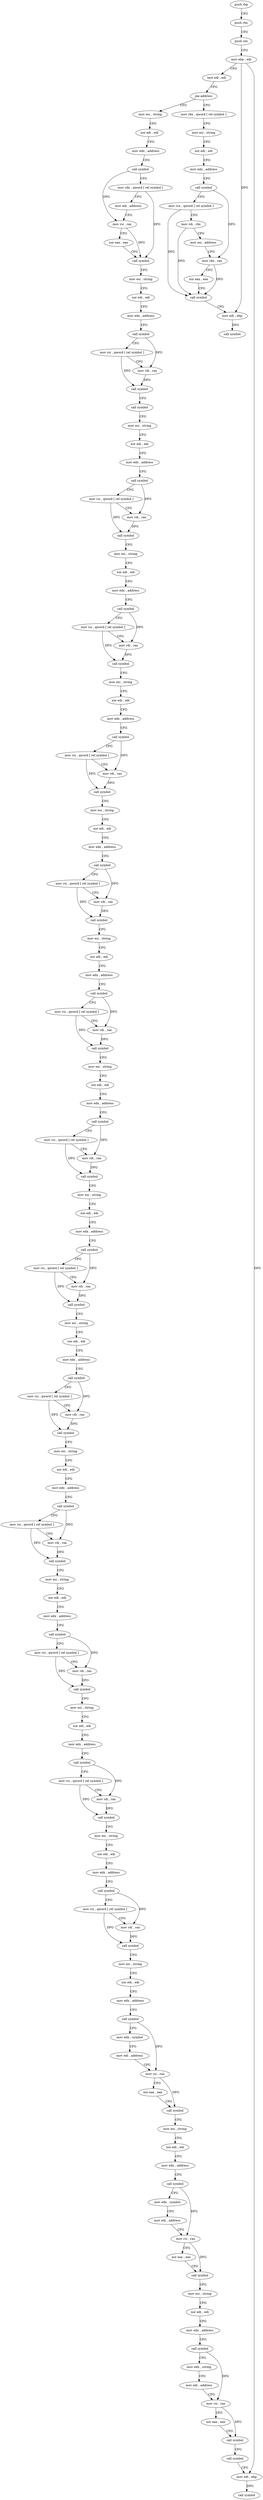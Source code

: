 digraph "func" {
"4203264" [label = "push rbp" ]
"4203265" [label = "push rbx" ]
"4203266" [label = "push rax" ]
"4203267" [label = "mov ebp , edi" ]
"4203269" [label = "test edi , edi" ]
"4203271" [label = "jne address" ]
"4203860" [label = "mov rbx , qword [ rel symbol ]" ]
"4203277" [label = "mov esi , string" ]
"4203867" [label = "mov esi , string" ]
"4203872" [label = "xor edi , edi" ]
"4203874" [label = "mov edx , address" ]
"4203879" [label = "call symbol" ]
"4203884" [label = "mov rcx , qword [ rel symbol ]" ]
"4203891" [label = "mov rdi , rbx" ]
"4203894" [label = "mov esi , address" ]
"4203899" [label = "mov rdx , rax" ]
"4203902" [label = "xor eax , eax" ]
"4203904" [label = "call symbol" ]
"4203909" [label = "mov edi , ebp" ]
"4203911" [label = "call symbol" ]
"4203282" [label = "xor edi , edi" ]
"4203284" [label = "mov edx , address" ]
"4203289" [label = "call symbol" ]
"4203294" [label = "mov rdx , qword [ rel symbol ]" ]
"4203301" [label = "mov edi , address" ]
"4203306" [label = "mov rsi , rax" ]
"4203309" [label = "xor eax , eax" ]
"4203311" [label = "call symbol" ]
"4203316" [label = "mov esi , string" ]
"4203321" [label = "xor edi , edi" ]
"4203323" [label = "mov edx , address" ]
"4203328" [label = "call symbol" ]
"4203333" [label = "mov rsi , qword [ rel symbol ]" ]
"4203340" [label = "mov rdi , rax" ]
"4203343" [label = "call symbol" ]
"4203348" [label = "call symbol" ]
"4203353" [label = "mov esi , string" ]
"4203358" [label = "xor edi , edi" ]
"4203360" [label = "mov edx , address" ]
"4203365" [label = "call symbol" ]
"4203370" [label = "mov rsi , qword [ rel symbol ]" ]
"4203377" [label = "mov rdi , rax" ]
"4203380" [label = "call symbol" ]
"4203385" [label = "mov esi , string" ]
"4203390" [label = "xor edi , edi" ]
"4203392" [label = "mov edx , address" ]
"4203397" [label = "call symbol" ]
"4203402" [label = "mov rsi , qword [ rel symbol ]" ]
"4203409" [label = "mov rdi , rax" ]
"4203412" [label = "call symbol" ]
"4203417" [label = "mov esi , string" ]
"4203422" [label = "xor edi , edi" ]
"4203424" [label = "mov edx , address" ]
"4203429" [label = "call symbol" ]
"4203434" [label = "mov rsi , qword [ rel symbol ]" ]
"4203441" [label = "mov rdi , rax" ]
"4203444" [label = "call symbol" ]
"4203449" [label = "mov esi , string" ]
"4203454" [label = "xor edi , edi" ]
"4203456" [label = "mov edx , address" ]
"4203461" [label = "call symbol" ]
"4203466" [label = "mov rsi , qword [ rel symbol ]" ]
"4203473" [label = "mov rdi , rax" ]
"4203476" [label = "call symbol" ]
"4203481" [label = "mov esi , string" ]
"4203486" [label = "xor edi , edi" ]
"4203488" [label = "mov edx , address" ]
"4203493" [label = "call symbol" ]
"4203498" [label = "mov rsi , qword [ rel symbol ]" ]
"4203505" [label = "mov rdi , rax" ]
"4203508" [label = "call symbol" ]
"4203513" [label = "mov esi , string" ]
"4203518" [label = "xor edi , edi" ]
"4203520" [label = "mov edx , address" ]
"4203525" [label = "call symbol" ]
"4203530" [label = "mov rsi , qword [ rel symbol ]" ]
"4203537" [label = "mov rdi , rax" ]
"4203540" [label = "call symbol" ]
"4203545" [label = "mov esi , string" ]
"4203550" [label = "xor edi , edi" ]
"4203552" [label = "mov edx , address" ]
"4203557" [label = "call symbol" ]
"4203562" [label = "mov rsi , qword [ rel symbol ]" ]
"4203569" [label = "mov rdi , rax" ]
"4203572" [label = "call symbol" ]
"4203577" [label = "mov esi , string" ]
"4203582" [label = "xor edi , edi" ]
"4203584" [label = "mov edx , address" ]
"4203589" [label = "call symbol" ]
"4203594" [label = "mov rsi , qword [ rel symbol ]" ]
"4203601" [label = "mov rdi , rax" ]
"4203604" [label = "call symbol" ]
"4203609" [label = "mov esi , string" ]
"4203614" [label = "xor edi , edi" ]
"4203616" [label = "mov edx , address" ]
"4203621" [label = "call symbol" ]
"4203626" [label = "mov rsi , qword [ rel symbol ]" ]
"4203633" [label = "mov rdi , rax" ]
"4203636" [label = "call symbol" ]
"4203641" [label = "mov esi , string" ]
"4203646" [label = "xor edi , edi" ]
"4203648" [label = "mov edx , address" ]
"4203653" [label = "call symbol" ]
"4203658" [label = "mov rsi , qword [ rel symbol ]" ]
"4203665" [label = "mov rdi , rax" ]
"4203668" [label = "call symbol" ]
"4203673" [label = "mov esi , string" ]
"4203678" [label = "xor edi , edi" ]
"4203680" [label = "mov edx , address" ]
"4203685" [label = "call symbol" ]
"4203690" [label = "mov rsi , qword [ rel symbol ]" ]
"4203697" [label = "mov rdi , rax" ]
"4203700" [label = "call symbol" ]
"4203705" [label = "mov esi , string" ]
"4203710" [label = "xor edi , edi" ]
"4203712" [label = "mov edx , address" ]
"4203717" [label = "call symbol" ]
"4203722" [label = "mov rsi , qword [ rel symbol ]" ]
"4203729" [label = "mov rdi , rax" ]
"4203732" [label = "call symbol" ]
"4203737" [label = "mov esi , string" ]
"4203742" [label = "xor edi , edi" ]
"4203744" [label = "mov edx , address" ]
"4203749" [label = "call symbol" ]
"4203754" [label = "mov edx , symbol" ]
"4203759" [label = "mov edi , address" ]
"4203764" [label = "mov rsi , rax" ]
"4203767" [label = "xor eax , eax" ]
"4203769" [label = "call symbol" ]
"4203774" [label = "mov esi , string" ]
"4203779" [label = "xor edi , edi" ]
"4203781" [label = "mov edx , address" ]
"4203786" [label = "call symbol" ]
"4203791" [label = "mov edx , symbol" ]
"4203796" [label = "mov edi , address" ]
"4203801" [label = "mov rsi , rax" ]
"4203804" [label = "xor eax , eax" ]
"4203806" [label = "call symbol" ]
"4203811" [label = "mov esi , string" ]
"4203816" [label = "xor edi , edi" ]
"4203818" [label = "mov edx , address" ]
"4203823" [label = "call symbol" ]
"4203828" [label = "mov edx , string" ]
"4203833" [label = "mov edi , address" ]
"4203838" [label = "mov rsi , rax" ]
"4203841" [label = "xor eax , eax" ]
"4203843" [label = "call symbol" ]
"4203848" [label = "call symbol" ]
"4203853" [label = "mov edi , ebp" ]
"4203855" [label = "call symbol" ]
"4203264" -> "4203265" [ label = "CFG" ]
"4203265" -> "4203266" [ label = "CFG" ]
"4203266" -> "4203267" [ label = "CFG" ]
"4203267" -> "4203269" [ label = "CFG" ]
"4203267" -> "4203909" [ label = "DFG" ]
"4203267" -> "4203853" [ label = "DFG" ]
"4203269" -> "4203271" [ label = "CFG" ]
"4203271" -> "4203860" [ label = "CFG" ]
"4203271" -> "4203277" [ label = "CFG" ]
"4203860" -> "4203867" [ label = "CFG" ]
"4203277" -> "4203282" [ label = "CFG" ]
"4203867" -> "4203872" [ label = "CFG" ]
"4203872" -> "4203874" [ label = "CFG" ]
"4203874" -> "4203879" [ label = "CFG" ]
"4203879" -> "4203884" [ label = "CFG" ]
"4203879" -> "4203899" [ label = "DFG" ]
"4203884" -> "4203891" [ label = "CFG" ]
"4203884" -> "4203904" [ label = "DFG" ]
"4203891" -> "4203894" [ label = "CFG" ]
"4203891" -> "4203904" [ label = "DFG" ]
"4203894" -> "4203899" [ label = "CFG" ]
"4203899" -> "4203902" [ label = "CFG" ]
"4203899" -> "4203904" [ label = "DFG" ]
"4203902" -> "4203904" [ label = "CFG" ]
"4203904" -> "4203909" [ label = "CFG" ]
"4203909" -> "4203911" [ label = "DFG" ]
"4203282" -> "4203284" [ label = "CFG" ]
"4203284" -> "4203289" [ label = "CFG" ]
"4203289" -> "4203294" [ label = "CFG" ]
"4203289" -> "4203306" [ label = "DFG" ]
"4203294" -> "4203301" [ label = "CFG" ]
"4203294" -> "4203311" [ label = "DFG" ]
"4203301" -> "4203306" [ label = "CFG" ]
"4203306" -> "4203309" [ label = "CFG" ]
"4203306" -> "4203311" [ label = "DFG" ]
"4203309" -> "4203311" [ label = "CFG" ]
"4203311" -> "4203316" [ label = "CFG" ]
"4203316" -> "4203321" [ label = "CFG" ]
"4203321" -> "4203323" [ label = "CFG" ]
"4203323" -> "4203328" [ label = "CFG" ]
"4203328" -> "4203333" [ label = "CFG" ]
"4203328" -> "4203340" [ label = "DFG" ]
"4203333" -> "4203340" [ label = "CFG" ]
"4203333" -> "4203343" [ label = "DFG" ]
"4203340" -> "4203343" [ label = "DFG" ]
"4203343" -> "4203348" [ label = "CFG" ]
"4203348" -> "4203353" [ label = "CFG" ]
"4203353" -> "4203358" [ label = "CFG" ]
"4203358" -> "4203360" [ label = "CFG" ]
"4203360" -> "4203365" [ label = "CFG" ]
"4203365" -> "4203370" [ label = "CFG" ]
"4203365" -> "4203377" [ label = "DFG" ]
"4203370" -> "4203377" [ label = "CFG" ]
"4203370" -> "4203380" [ label = "DFG" ]
"4203377" -> "4203380" [ label = "DFG" ]
"4203380" -> "4203385" [ label = "CFG" ]
"4203385" -> "4203390" [ label = "CFG" ]
"4203390" -> "4203392" [ label = "CFG" ]
"4203392" -> "4203397" [ label = "CFG" ]
"4203397" -> "4203402" [ label = "CFG" ]
"4203397" -> "4203409" [ label = "DFG" ]
"4203402" -> "4203409" [ label = "CFG" ]
"4203402" -> "4203412" [ label = "DFG" ]
"4203409" -> "4203412" [ label = "DFG" ]
"4203412" -> "4203417" [ label = "CFG" ]
"4203417" -> "4203422" [ label = "CFG" ]
"4203422" -> "4203424" [ label = "CFG" ]
"4203424" -> "4203429" [ label = "CFG" ]
"4203429" -> "4203434" [ label = "CFG" ]
"4203429" -> "4203441" [ label = "DFG" ]
"4203434" -> "4203441" [ label = "CFG" ]
"4203434" -> "4203444" [ label = "DFG" ]
"4203441" -> "4203444" [ label = "DFG" ]
"4203444" -> "4203449" [ label = "CFG" ]
"4203449" -> "4203454" [ label = "CFG" ]
"4203454" -> "4203456" [ label = "CFG" ]
"4203456" -> "4203461" [ label = "CFG" ]
"4203461" -> "4203466" [ label = "CFG" ]
"4203461" -> "4203473" [ label = "DFG" ]
"4203466" -> "4203473" [ label = "CFG" ]
"4203466" -> "4203476" [ label = "DFG" ]
"4203473" -> "4203476" [ label = "DFG" ]
"4203476" -> "4203481" [ label = "CFG" ]
"4203481" -> "4203486" [ label = "CFG" ]
"4203486" -> "4203488" [ label = "CFG" ]
"4203488" -> "4203493" [ label = "CFG" ]
"4203493" -> "4203498" [ label = "CFG" ]
"4203493" -> "4203505" [ label = "DFG" ]
"4203498" -> "4203505" [ label = "CFG" ]
"4203498" -> "4203508" [ label = "DFG" ]
"4203505" -> "4203508" [ label = "DFG" ]
"4203508" -> "4203513" [ label = "CFG" ]
"4203513" -> "4203518" [ label = "CFG" ]
"4203518" -> "4203520" [ label = "CFG" ]
"4203520" -> "4203525" [ label = "CFG" ]
"4203525" -> "4203530" [ label = "CFG" ]
"4203525" -> "4203537" [ label = "DFG" ]
"4203530" -> "4203537" [ label = "CFG" ]
"4203530" -> "4203540" [ label = "DFG" ]
"4203537" -> "4203540" [ label = "DFG" ]
"4203540" -> "4203545" [ label = "CFG" ]
"4203545" -> "4203550" [ label = "CFG" ]
"4203550" -> "4203552" [ label = "CFG" ]
"4203552" -> "4203557" [ label = "CFG" ]
"4203557" -> "4203562" [ label = "CFG" ]
"4203557" -> "4203569" [ label = "DFG" ]
"4203562" -> "4203569" [ label = "CFG" ]
"4203562" -> "4203572" [ label = "DFG" ]
"4203569" -> "4203572" [ label = "DFG" ]
"4203572" -> "4203577" [ label = "CFG" ]
"4203577" -> "4203582" [ label = "CFG" ]
"4203582" -> "4203584" [ label = "CFG" ]
"4203584" -> "4203589" [ label = "CFG" ]
"4203589" -> "4203594" [ label = "CFG" ]
"4203589" -> "4203601" [ label = "DFG" ]
"4203594" -> "4203601" [ label = "CFG" ]
"4203594" -> "4203604" [ label = "DFG" ]
"4203601" -> "4203604" [ label = "DFG" ]
"4203604" -> "4203609" [ label = "CFG" ]
"4203609" -> "4203614" [ label = "CFG" ]
"4203614" -> "4203616" [ label = "CFG" ]
"4203616" -> "4203621" [ label = "CFG" ]
"4203621" -> "4203626" [ label = "CFG" ]
"4203621" -> "4203633" [ label = "DFG" ]
"4203626" -> "4203633" [ label = "CFG" ]
"4203626" -> "4203636" [ label = "DFG" ]
"4203633" -> "4203636" [ label = "DFG" ]
"4203636" -> "4203641" [ label = "CFG" ]
"4203641" -> "4203646" [ label = "CFG" ]
"4203646" -> "4203648" [ label = "CFG" ]
"4203648" -> "4203653" [ label = "CFG" ]
"4203653" -> "4203658" [ label = "CFG" ]
"4203653" -> "4203665" [ label = "DFG" ]
"4203658" -> "4203665" [ label = "CFG" ]
"4203658" -> "4203668" [ label = "DFG" ]
"4203665" -> "4203668" [ label = "DFG" ]
"4203668" -> "4203673" [ label = "CFG" ]
"4203673" -> "4203678" [ label = "CFG" ]
"4203678" -> "4203680" [ label = "CFG" ]
"4203680" -> "4203685" [ label = "CFG" ]
"4203685" -> "4203690" [ label = "CFG" ]
"4203685" -> "4203697" [ label = "DFG" ]
"4203690" -> "4203697" [ label = "CFG" ]
"4203690" -> "4203700" [ label = "DFG" ]
"4203697" -> "4203700" [ label = "DFG" ]
"4203700" -> "4203705" [ label = "CFG" ]
"4203705" -> "4203710" [ label = "CFG" ]
"4203710" -> "4203712" [ label = "CFG" ]
"4203712" -> "4203717" [ label = "CFG" ]
"4203717" -> "4203722" [ label = "CFG" ]
"4203717" -> "4203729" [ label = "DFG" ]
"4203722" -> "4203729" [ label = "CFG" ]
"4203722" -> "4203732" [ label = "DFG" ]
"4203729" -> "4203732" [ label = "DFG" ]
"4203732" -> "4203737" [ label = "CFG" ]
"4203737" -> "4203742" [ label = "CFG" ]
"4203742" -> "4203744" [ label = "CFG" ]
"4203744" -> "4203749" [ label = "CFG" ]
"4203749" -> "4203754" [ label = "CFG" ]
"4203749" -> "4203764" [ label = "DFG" ]
"4203754" -> "4203759" [ label = "CFG" ]
"4203759" -> "4203764" [ label = "CFG" ]
"4203764" -> "4203767" [ label = "CFG" ]
"4203764" -> "4203769" [ label = "DFG" ]
"4203767" -> "4203769" [ label = "CFG" ]
"4203769" -> "4203774" [ label = "CFG" ]
"4203774" -> "4203779" [ label = "CFG" ]
"4203779" -> "4203781" [ label = "CFG" ]
"4203781" -> "4203786" [ label = "CFG" ]
"4203786" -> "4203791" [ label = "CFG" ]
"4203786" -> "4203801" [ label = "DFG" ]
"4203791" -> "4203796" [ label = "CFG" ]
"4203796" -> "4203801" [ label = "CFG" ]
"4203801" -> "4203804" [ label = "CFG" ]
"4203801" -> "4203806" [ label = "DFG" ]
"4203804" -> "4203806" [ label = "CFG" ]
"4203806" -> "4203811" [ label = "CFG" ]
"4203811" -> "4203816" [ label = "CFG" ]
"4203816" -> "4203818" [ label = "CFG" ]
"4203818" -> "4203823" [ label = "CFG" ]
"4203823" -> "4203828" [ label = "CFG" ]
"4203823" -> "4203838" [ label = "DFG" ]
"4203828" -> "4203833" [ label = "CFG" ]
"4203833" -> "4203838" [ label = "CFG" ]
"4203838" -> "4203841" [ label = "CFG" ]
"4203838" -> "4203843" [ label = "DFG" ]
"4203841" -> "4203843" [ label = "CFG" ]
"4203843" -> "4203848" [ label = "CFG" ]
"4203848" -> "4203853" [ label = "CFG" ]
"4203853" -> "4203855" [ label = "DFG" ]
}
